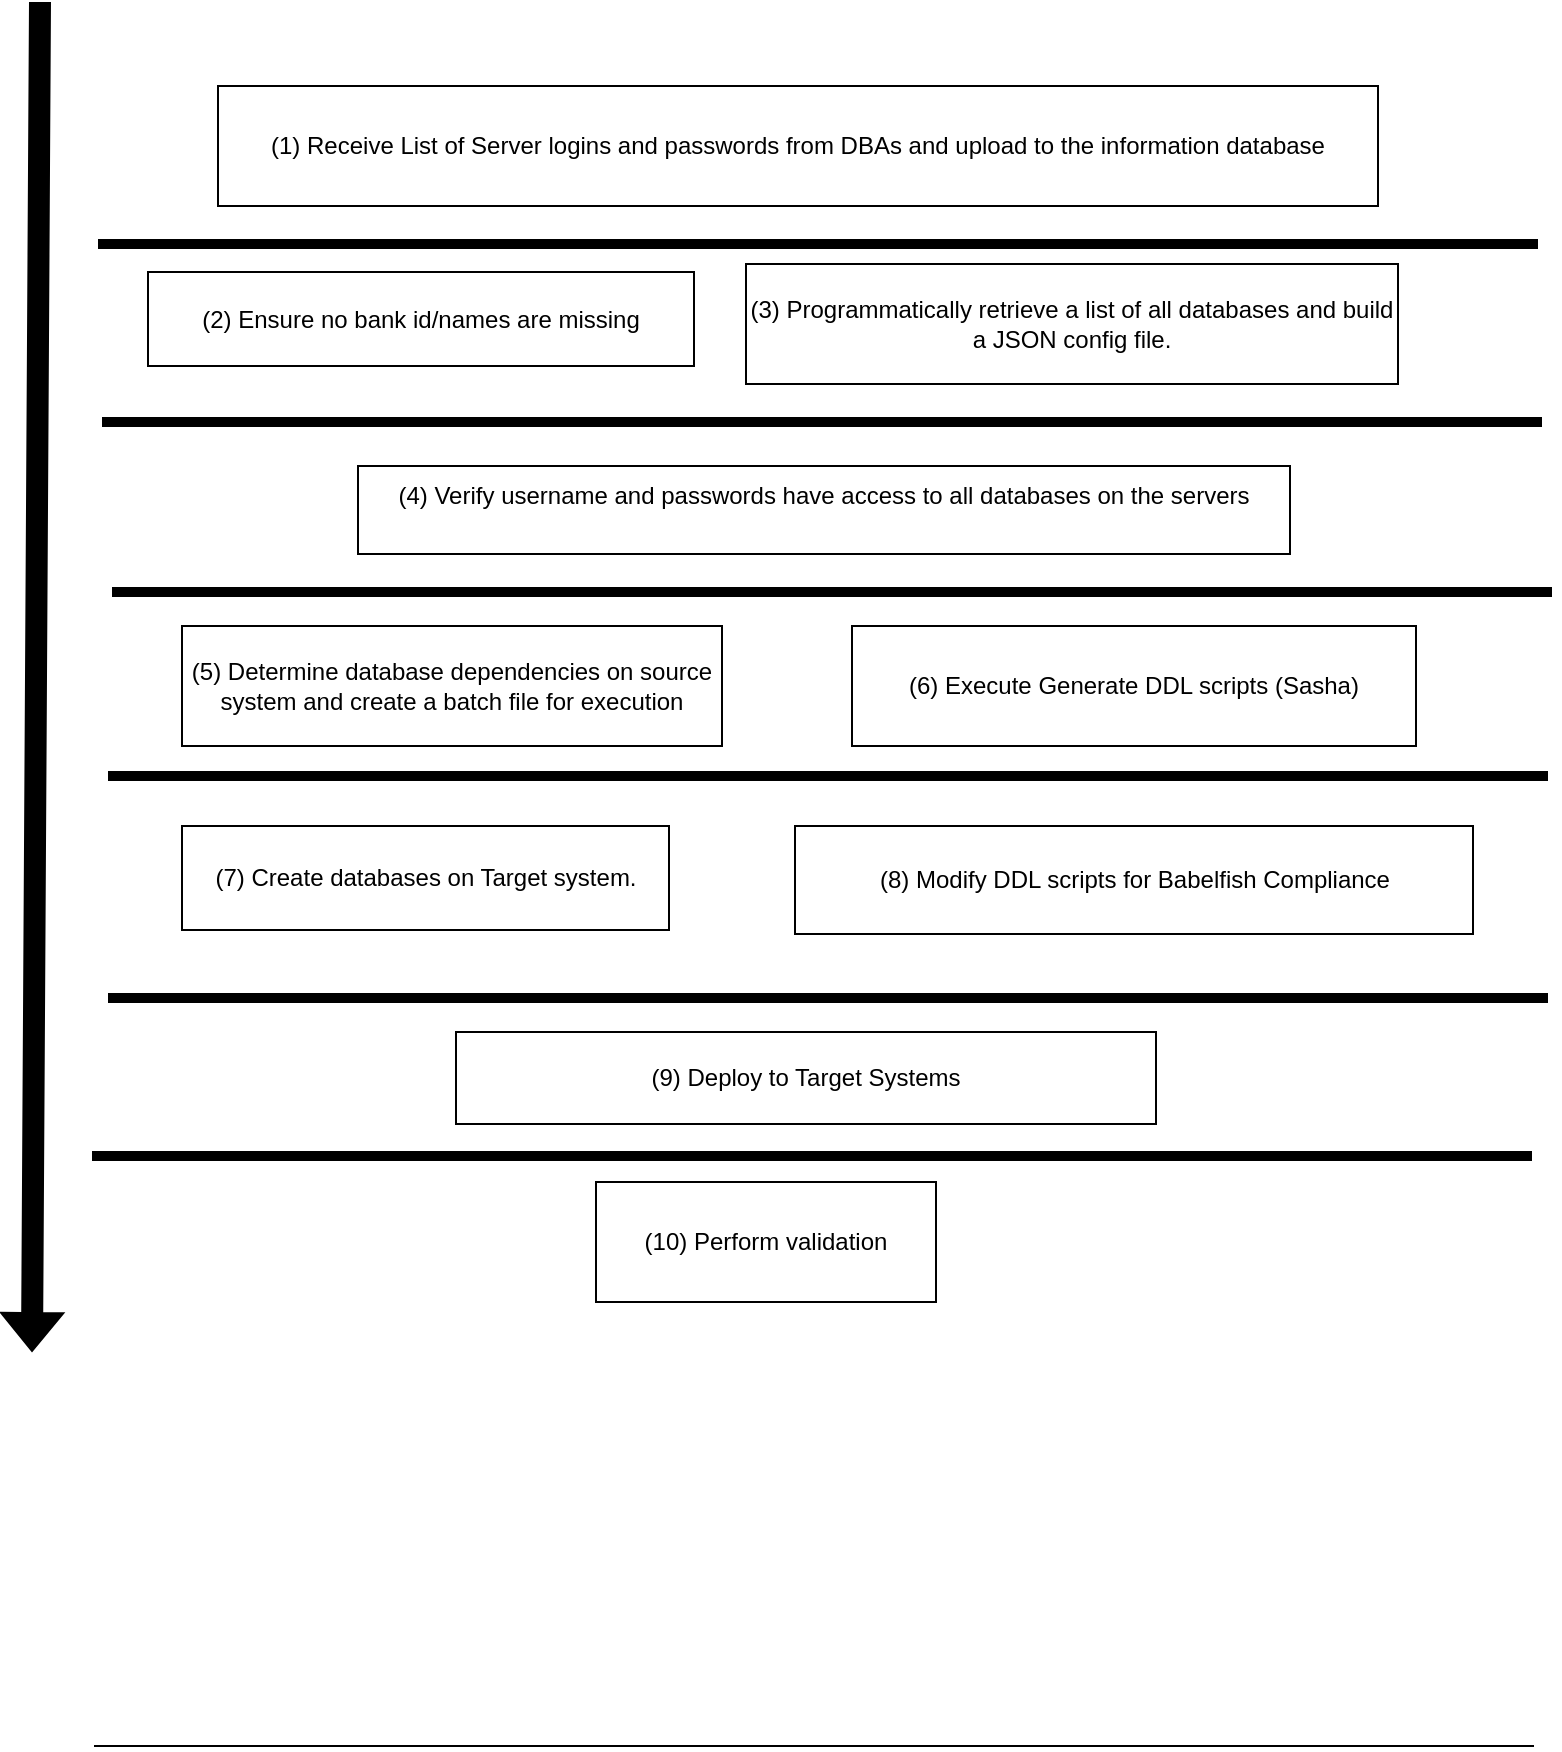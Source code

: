 <mxfile version="24.2.8" type="github">
  <diagram name="Page-1" id="AVXBkD7wlbS6Z9IV2EYe">
    <mxGraphModel dx="1434" dy="738" grid="0" gridSize="10" guides="1" tooltips="1" connect="1" arrows="1" fold="1" page="1" pageScale="1" pageWidth="850" pageHeight="1100" math="0" shadow="0">
      <root>
        <mxCell id="0" />
        <mxCell id="1" parent="0" />
        <mxCell id="VIUTwRjkLPnY0D8pLh86-1" value="(1) Receive List of Server logins and passwords from DBAs and upload to the information database" style="rounded=0;whiteSpace=wrap;html=1;" vertex="1" parent="1">
          <mxGeometry x="110" y="59" width="580" height="60" as="geometry" />
        </mxCell>
        <mxCell id="VIUTwRjkLPnY0D8pLh86-2" value="(4) Verify username and passwords have access to all databases on the servers&lt;div&gt;&lt;br&gt;&lt;/div&gt;" style="rounded=0;whiteSpace=wrap;html=1;" vertex="1" parent="1">
          <mxGeometry x="180" y="249" width="466" height="44" as="geometry" />
        </mxCell>
        <mxCell id="VIUTwRjkLPnY0D8pLh86-4" value="(2) Ensure no bank id/names are missing" style="rounded=0;whiteSpace=wrap;html=1;" vertex="1" parent="1">
          <mxGeometry x="75" y="152" width="273" height="47" as="geometry" />
        </mxCell>
        <mxCell id="VIUTwRjkLPnY0D8pLh86-5" value="(3) Programmatically retrieve a list of all databases and build a JSON config file." style="rounded=0;whiteSpace=wrap;html=1;" vertex="1" parent="1">
          <mxGeometry x="374" y="148" width="326" height="60" as="geometry" />
        </mxCell>
        <mxCell id="VIUTwRjkLPnY0D8pLh86-6" value="(5) Determine database dependencies on source system and create a batch file for execution" style="rounded=0;whiteSpace=wrap;html=1;" vertex="1" parent="1">
          <mxGeometry x="92" y="329" width="270" height="60" as="geometry" />
        </mxCell>
        <mxCell id="VIUTwRjkLPnY0D8pLh86-7" value="" style="endArrow=none;html=1;rounded=0;strokeWidth=5;" edge="1" parent="1">
          <mxGeometry width="50" height="50" relative="1" as="geometry">
            <mxPoint x="50" y="138" as="sourcePoint" />
            <mxPoint x="770" y="138" as="targetPoint" />
          </mxGeometry>
        </mxCell>
        <mxCell id="VIUTwRjkLPnY0D8pLh86-8" value="" style="endArrow=none;html=1;rounded=0;strokeWidth=5;" edge="1" parent="1">
          <mxGeometry width="50" height="50" relative="1" as="geometry">
            <mxPoint x="52" y="227" as="sourcePoint" />
            <mxPoint x="772" y="227" as="targetPoint" />
          </mxGeometry>
        </mxCell>
        <mxCell id="VIUTwRjkLPnY0D8pLh86-9" value="" style="endArrow=none;html=1;rounded=0;strokeWidth=5;" edge="1" parent="1">
          <mxGeometry width="50" height="50" relative="1" as="geometry">
            <mxPoint x="55" y="515" as="sourcePoint" />
            <mxPoint x="775" y="515" as="targetPoint" />
          </mxGeometry>
        </mxCell>
        <mxCell id="VIUTwRjkLPnY0D8pLh86-10" value="(7) Create databases on Target system." style="rounded=0;whiteSpace=wrap;html=1;" vertex="1" parent="1">
          <mxGeometry x="92" y="429" width="243.5" height="52" as="geometry" />
        </mxCell>
        <mxCell id="VIUTwRjkLPnY0D8pLh86-11" value="(6) Execute Generate DDL scripts (Sasha)" style="rounded=0;whiteSpace=wrap;html=1;" vertex="1" parent="1">
          <mxGeometry x="427" y="329" width="282" height="60" as="geometry" />
        </mxCell>
        <mxCell id="VIUTwRjkLPnY0D8pLh86-13" value="(9) Deploy to Target Systems" style="rounded=0;whiteSpace=wrap;html=1;" vertex="1" parent="1">
          <mxGeometry x="229" y="532" width="350" height="46" as="geometry" />
        </mxCell>
        <mxCell id="VIUTwRjkLPnY0D8pLh86-14" value="" style="endArrow=none;html=1;rounded=0;" edge="1" parent="1">
          <mxGeometry width="50" height="50" relative="1" as="geometry">
            <mxPoint x="48" y="889" as="sourcePoint" />
            <mxPoint x="768" y="889" as="targetPoint" />
          </mxGeometry>
        </mxCell>
        <mxCell id="VIUTwRjkLPnY0D8pLh86-15" value="(10) Perform validation" style="rounded=0;whiteSpace=wrap;html=1;" vertex="1" parent="1">
          <mxGeometry x="299" y="607" width="170" height="60" as="geometry" />
        </mxCell>
        <mxCell id="VIUTwRjkLPnY0D8pLh86-18" value="" style="endArrow=none;html=1;rounded=0;strokeWidth=5;" edge="1" parent="1">
          <mxGeometry width="50" height="50" relative="1" as="geometry">
            <mxPoint x="55" y="404" as="sourcePoint" />
            <mxPoint x="775" y="404" as="targetPoint" />
          </mxGeometry>
        </mxCell>
        <mxCell id="VIUTwRjkLPnY0D8pLh86-19" value="" style="endArrow=none;html=1;rounded=0;strokeWidth=5;" edge="1" parent="1">
          <mxGeometry width="50" height="50" relative="1" as="geometry">
            <mxPoint x="47" y="594" as="sourcePoint" />
            <mxPoint x="767" y="594" as="targetPoint" />
          </mxGeometry>
        </mxCell>
        <mxCell id="VIUTwRjkLPnY0D8pLh86-23" value="" style="shape=flexArrow;endArrow=classic;html=1;rounded=0;fillColor=#000000;" edge="1" parent="1">
          <mxGeometry width="50" height="50" relative="1" as="geometry">
            <mxPoint x="21" y="17" as="sourcePoint" />
            <mxPoint x="17" y="692" as="targetPoint" />
          </mxGeometry>
        </mxCell>
        <mxCell id="VIUTwRjkLPnY0D8pLh86-25" value="" style="endArrow=none;html=1;rounded=0;strokeWidth=5;" edge="1" parent="1">
          <mxGeometry width="50" height="50" relative="1" as="geometry">
            <mxPoint x="57" y="312" as="sourcePoint" />
            <mxPoint x="777" y="312" as="targetPoint" />
          </mxGeometry>
        </mxCell>
        <mxCell id="VIUTwRjkLPnY0D8pLh86-26" value="(8) Modify DDL scripts for Babelfish Compliance" style="rounded=0;whiteSpace=wrap;html=1;" vertex="1" parent="1">
          <mxGeometry x="398.5" y="429" width="339" height="54" as="geometry" />
        </mxCell>
      </root>
    </mxGraphModel>
  </diagram>
</mxfile>
